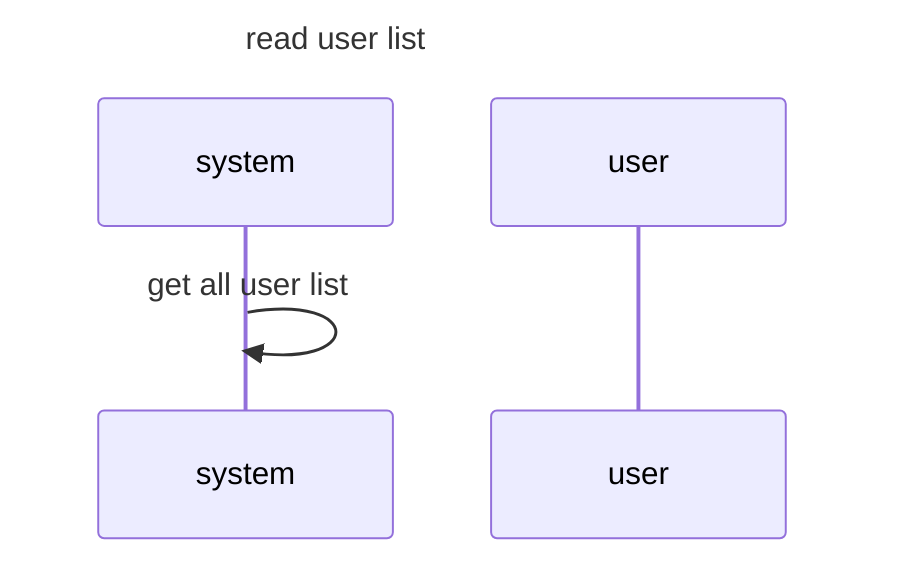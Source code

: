 sequenceDiagram
    title read user list 
    participant system
    participant user
   
    system ->> system:get all user list
